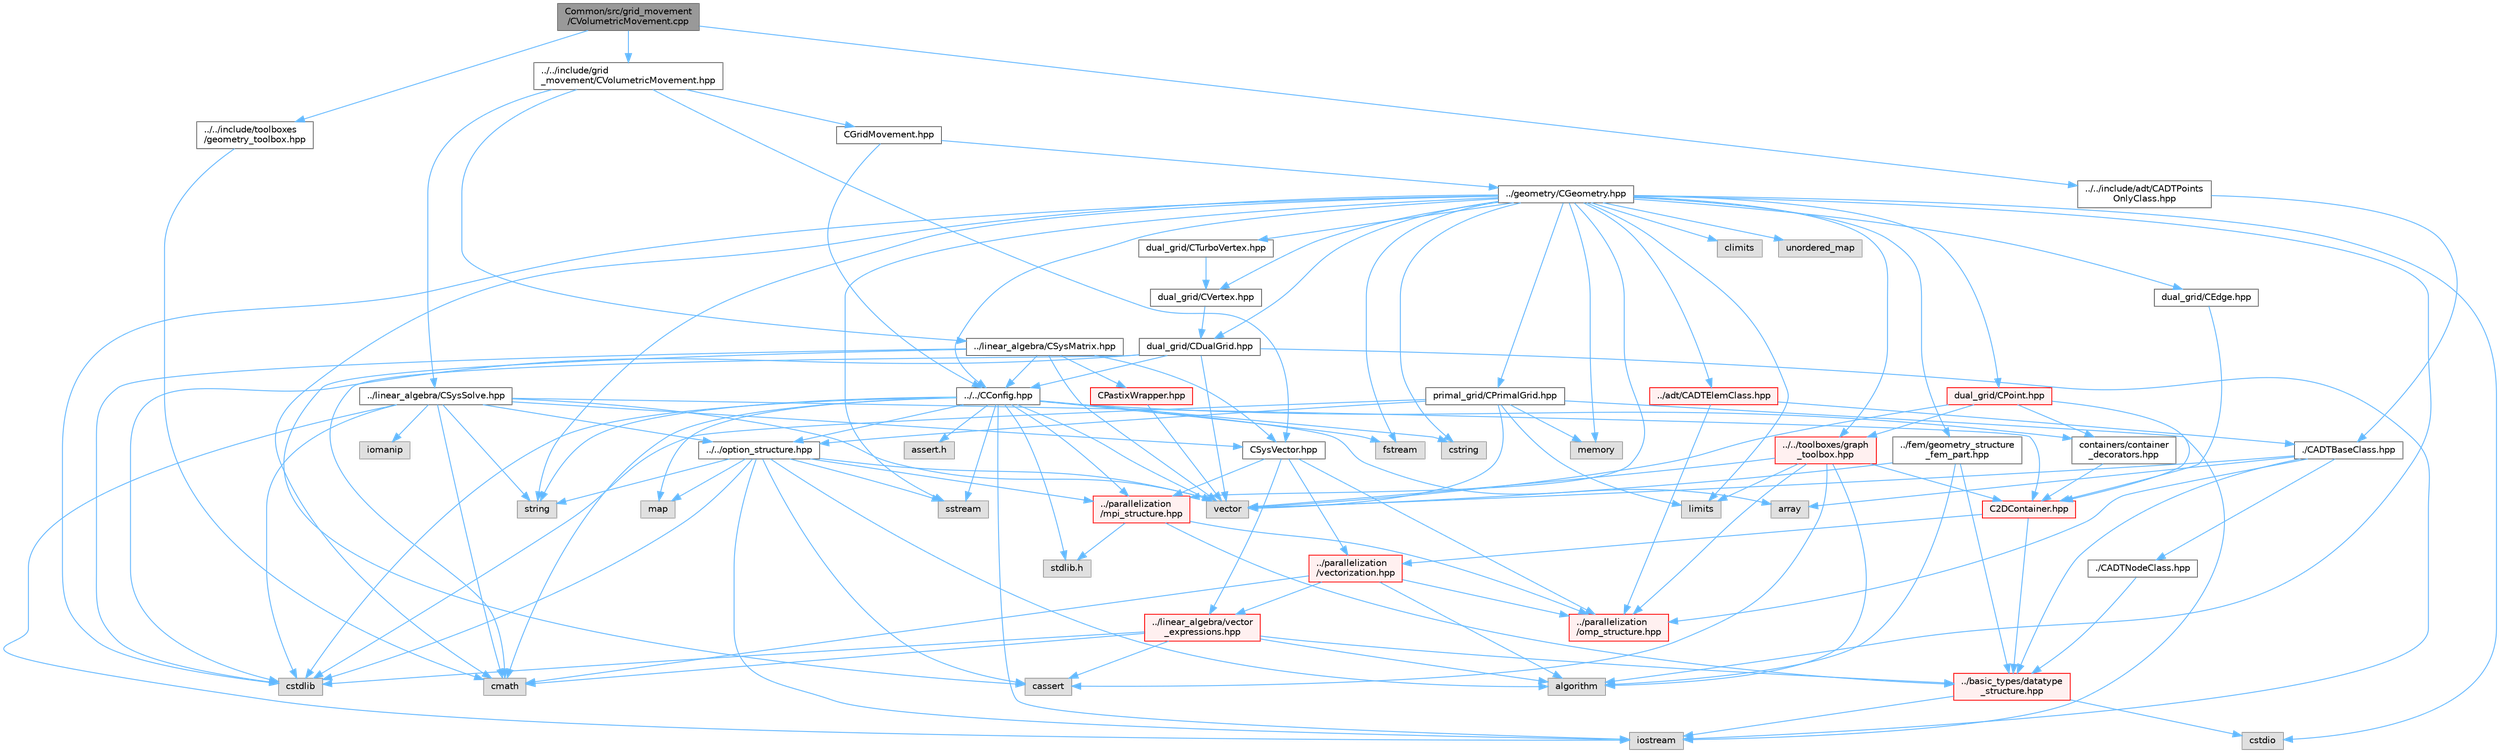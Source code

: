 digraph "Common/src/grid_movement/CVolumetricMovement.cpp"
{
 // LATEX_PDF_SIZE
  bgcolor="transparent";
  edge [fontname=Helvetica,fontsize=10,labelfontname=Helvetica,labelfontsize=10];
  node [fontname=Helvetica,fontsize=10,shape=box,height=0.2,width=0.4];
  Node1 [id="Node000001",label="Common/src/grid_movement\l/CVolumetricMovement.cpp",height=0.2,width=0.4,color="gray40", fillcolor="grey60", style="filled", fontcolor="black",tooltip="Subroutines for moving mesh volume elements."];
  Node1 -> Node2 [id="edge1_Node000001_Node000002",color="steelblue1",style="solid",tooltip=" "];
  Node2 [id="Node000002",label="../../include/grid\l_movement/CVolumetricMovement.hpp",height=0.2,width=0.4,color="grey40", fillcolor="white", style="filled",URL="$CVolumetricMovement_8hpp.html",tooltip="Headers of the CVolumetricMovement class."];
  Node2 -> Node3 [id="edge2_Node000002_Node000003",color="steelblue1",style="solid",tooltip=" "];
  Node3 [id="Node000003",label="CGridMovement.hpp",height=0.2,width=0.4,color="grey40", fillcolor="white", style="filled",URL="$CGridMovement_8hpp.html",tooltip="Headers of the CGridMovement class."];
  Node3 -> Node4 [id="edge3_Node000003_Node000004",color="steelblue1",style="solid",tooltip=" "];
  Node4 [id="Node000004",label="../geometry/CGeometry.hpp",height=0.2,width=0.4,color="grey40", fillcolor="white", style="filled",URL="$CGeometry_8hpp.html",tooltip="Headers of the main subroutines for creating the geometrical structure. The subroutines and functions..."];
  Node4 -> Node5 [id="edge4_Node000004_Node000005",color="steelblue1",style="solid",tooltip=" "];
  Node5 [id="Node000005",label="limits",height=0.2,width=0.4,color="grey60", fillcolor="#E0E0E0", style="filled",tooltip=" "];
  Node4 -> Node6 [id="edge5_Node000004_Node000006",color="steelblue1",style="solid",tooltip=" "];
  Node6 [id="Node000006",label="../parallelization\l/mpi_structure.hpp",height=0.2,width=0.4,color="red", fillcolor="#FFF0F0", style="filled",URL="$mpi__structure_8hpp.html",tooltip="Headers of the mpi interface for generalized datatypes. The subroutines and functions are in the mpi_..."];
  Node6 -> Node7 [id="edge6_Node000006_Node000007",color="steelblue1",style="solid",tooltip=" "];
  Node7 [id="Node000007",label="stdlib.h",height=0.2,width=0.4,color="grey60", fillcolor="#E0E0E0", style="filled",tooltip=" "];
  Node6 -> Node8 [id="edge7_Node000006_Node000008",color="steelblue1",style="solid",tooltip=" "];
  Node8 [id="Node000008",label="../basic_types/datatype\l_structure.hpp",height=0.2,width=0.4,color="red", fillcolor="#FFF0F0", style="filled",URL="$datatype__structure_8hpp.html",tooltip="Headers for generalized datatypes, defines an interface for AD types."];
  Node8 -> Node9 [id="edge8_Node000008_Node000009",color="steelblue1",style="solid",tooltip=" "];
  Node9 [id="Node000009",label="iostream",height=0.2,width=0.4,color="grey60", fillcolor="#E0E0E0", style="filled",tooltip=" "];
  Node8 -> Node11 [id="edge9_Node000008_Node000011",color="steelblue1",style="solid",tooltip=" "];
  Node11 [id="Node000011",label="cstdio",height=0.2,width=0.4,color="grey60", fillcolor="#E0E0E0", style="filled",tooltip=" "];
  Node6 -> Node15 [id="edge10_Node000006_Node000015",color="steelblue1",style="solid",tooltip=" "];
  Node15 [id="Node000015",label="../parallelization\l/omp_structure.hpp",height=0.2,width=0.4,color="red", fillcolor="#FFF0F0", style="filled",URL="$omp__structure_8hpp.html",tooltip="OpenMP interface header, provides compatibility functions if the code is built without OpenMP support..."];
  Node4 -> Node19 [id="edge11_Node000004_Node000019",color="steelblue1",style="solid",tooltip=" "];
  Node19 [id="Node000019",label="string",height=0.2,width=0.4,color="grey60", fillcolor="#E0E0E0", style="filled",tooltip=" "];
  Node4 -> Node20 [id="edge12_Node000004_Node000020",color="steelblue1",style="solid",tooltip=" "];
  Node20 [id="Node000020",label="fstream",height=0.2,width=0.4,color="grey60", fillcolor="#E0E0E0", style="filled",tooltip=" "];
  Node4 -> Node21 [id="edge13_Node000004_Node000021",color="steelblue1",style="solid",tooltip=" "];
  Node21 [id="Node000021",label="sstream",height=0.2,width=0.4,color="grey60", fillcolor="#E0E0E0", style="filled",tooltip=" "];
  Node4 -> Node22 [id="edge14_Node000004_Node000022",color="steelblue1",style="solid",tooltip=" "];
  Node22 [id="Node000022",label="cmath",height=0.2,width=0.4,color="grey60", fillcolor="#E0E0E0", style="filled",tooltip=" "];
  Node4 -> Node23 [id="edge15_Node000004_Node000023",color="steelblue1",style="solid",tooltip=" "];
  Node23 [id="Node000023",label="algorithm",height=0.2,width=0.4,color="grey60", fillcolor="#E0E0E0", style="filled",tooltip=" "];
  Node4 -> Node24 [id="edge16_Node000004_Node000024",color="steelblue1",style="solid",tooltip=" "];
  Node24 [id="Node000024",label="cstring",height=0.2,width=0.4,color="grey60", fillcolor="#E0E0E0", style="filled",tooltip=" "];
  Node4 -> Node11 [id="edge17_Node000004_Node000011",color="steelblue1",style="solid",tooltip=" "];
  Node4 -> Node25 [id="edge18_Node000004_Node000025",color="steelblue1",style="solid",tooltip=" "];
  Node25 [id="Node000025",label="cstdlib",height=0.2,width=0.4,color="grey60", fillcolor="#E0E0E0", style="filled",tooltip=" "];
  Node4 -> Node26 [id="edge19_Node000004_Node000026",color="steelblue1",style="solid",tooltip=" "];
  Node26 [id="Node000026",label="climits",height=0.2,width=0.4,color="grey60", fillcolor="#E0E0E0", style="filled",tooltip=" "];
  Node4 -> Node27 [id="edge20_Node000004_Node000027",color="steelblue1",style="solid",tooltip=" "];
  Node27 [id="Node000027",label="memory",height=0.2,width=0.4,color="grey60", fillcolor="#E0E0E0", style="filled",tooltip=" "];
  Node4 -> Node28 [id="edge21_Node000004_Node000028",color="steelblue1",style="solid",tooltip=" "];
  Node28 [id="Node000028",label="unordered_map",height=0.2,width=0.4,color="grey60", fillcolor="#E0E0E0", style="filled",tooltip=" "];
  Node4 -> Node29 [id="edge22_Node000004_Node000029",color="steelblue1",style="solid",tooltip=" "];
  Node29 [id="Node000029",label="primal_grid/CPrimalGrid.hpp",height=0.2,width=0.4,color="grey40", fillcolor="white", style="filled",URL="$CPrimalGrid_8hpp.html",tooltip="Headers of the main subroutines for storing the primal grid structure. The subroutines and functions ..."];
  Node29 -> Node9 [id="edge23_Node000029_Node000009",color="steelblue1",style="solid",tooltip=" "];
  Node29 -> Node30 [id="edge24_Node000029_Node000030",color="steelblue1",style="solid",tooltip=" "];
  Node30 [id="Node000030",label="vector",height=0.2,width=0.4,color="grey60", fillcolor="#E0E0E0", style="filled",tooltip=" "];
  Node29 -> Node5 [id="edge25_Node000029_Node000005",color="steelblue1",style="solid",tooltip=" "];
  Node29 -> Node25 [id="edge26_Node000029_Node000025",color="steelblue1",style="solid",tooltip=" "];
  Node29 -> Node27 [id="edge27_Node000029_Node000027",color="steelblue1",style="solid",tooltip=" "];
  Node29 -> Node31 [id="edge28_Node000029_Node000031",color="steelblue1",style="solid",tooltip=" "];
  Node31 [id="Node000031",label="../../option_structure.hpp",height=0.2,width=0.4,color="grey40", fillcolor="white", style="filled",URL="$option__structure_8hpp.html",tooltip="Defines classes for referencing options for easy input in CConfig."];
  Node31 -> Node6 [id="edge29_Node000031_Node000006",color="steelblue1",style="solid",tooltip=" "];
  Node31 -> Node9 [id="edge30_Node000031_Node000009",color="steelblue1",style="solid",tooltip=" "];
  Node31 -> Node21 [id="edge31_Node000031_Node000021",color="steelblue1",style="solid",tooltip=" "];
  Node31 -> Node19 [id="edge32_Node000031_Node000019",color="steelblue1",style="solid",tooltip=" "];
  Node31 -> Node30 [id="edge33_Node000031_Node000030",color="steelblue1",style="solid",tooltip=" "];
  Node31 -> Node32 [id="edge34_Node000031_Node000032",color="steelblue1",style="solid",tooltip=" "];
  Node32 [id="Node000032",label="map",height=0.2,width=0.4,color="grey60", fillcolor="#E0E0E0", style="filled",tooltip=" "];
  Node31 -> Node25 [id="edge35_Node000031_Node000025",color="steelblue1",style="solid",tooltip=" "];
  Node31 -> Node23 [id="edge36_Node000031_Node000023",color="steelblue1",style="solid",tooltip=" "];
  Node31 -> Node33 [id="edge37_Node000031_Node000033",color="steelblue1",style="solid",tooltip=" "];
  Node33 [id="Node000033",label="cassert",height=0.2,width=0.4,color="grey60", fillcolor="#E0E0E0", style="filled",tooltip=" "];
  Node4 -> Node34 [id="edge38_Node000004_Node000034",color="steelblue1",style="solid",tooltip=" "];
  Node34 [id="Node000034",label="dual_grid/CDualGrid.hpp",height=0.2,width=0.4,color="grey40", fillcolor="white", style="filled",URL="$CDualGrid_8hpp.html",tooltip="Headers of the main subroutines for doing the complete dual grid structure. The subroutines and funct..."];
  Node34 -> Node22 [id="edge39_Node000034_Node000022",color="steelblue1",style="solid",tooltip=" "];
  Node34 -> Node9 [id="edge40_Node000034_Node000009",color="steelblue1",style="solid",tooltip=" "];
  Node34 -> Node25 [id="edge41_Node000034_Node000025",color="steelblue1",style="solid",tooltip=" "];
  Node34 -> Node30 [id="edge42_Node000034_Node000030",color="steelblue1",style="solid",tooltip=" "];
  Node34 -> Node35 [id="edge43_Node000034_Node000035",color="steelblue1",style="solid",tooltip=" "];
  Node35 [id="Node000035",label="../../CConfig.hpp",height=0.2,width=0.4,color="grey40", fillcolor="white", style="filled",URL="$CConfig_8hpp.html",tooltip="All the information about the definition of the physical problem. The subroutines and functions are i..."];
  Node35 -> Node6 [id="edge44_Node000035_Node000006",color="steelblue1",style="solid",tooltip=" "];
  Node35 -> Node9 [id="edge45_Node000035_Node000009",color="steelblue1",style="solid",tooltip=" "];
  Node35 -> Node25 [id="edge46_Node000035_Node000025",color="steelblue1",style="solid",tooltip=" "];
  Node35 -> Node20 [id="edge47_Node000035_Node000020",color="steelblue1",style="solid",tooltip=" "];
  Node35 -> Node21 [id="edge48_Node000035_Node000021",color="steelblue1",style="solid",tooltip=" "];
  Node35 -> Node19 [id="edge49_Node000035_Node000019",color="steelblue1",style="solid",tooltip=" "];
  Node35 -> Node24 [id="edge50_Node000035_Node000024",color="steelblue1",style="solid",tooltip=" "];
  Node35 -> Node30 [id="edge51_Node000035_Node000030",color="steelblue1",style="solid",tooltip=" "];
  Node35 -> Node36 [id="edge52_Node000035_Node000036",color="steelblue1",style="solid",tooltip=" "];
  Node36 [id="Node000036",label="array",height=0.2,width=0.4,color="grey60", fillcolor="#E0E0E0", style="filled",tooltip=" "];
  Node35 -> Node7 [id="edge53_Node000035_Node000007",color="steelblue1",style="solid",tooltip=" "];
  Node35 -> Node22 [id="edge54_Node000035_Node000022",color="steelblue1",style="solid",tooltip=" "];
  Node35 -> Node32 [id="edge55_Node000035_Node000032",color="steelblue1",style="solid",tooltip=" "];
  Node35 -> Node37 [id="edge56_Node000035_Node000037",color="steelblue1",style="solid",tooltip=" "];
  Node37 [id="Node000037",label="assert.h",height=0.2,width=0.4,color="grey60", fillcolor="#E0E0E0", style="filled",tooltip=" "];
  Node35 -> Node31 [id="edge57_Node000035_Node000031",color="steelblue1",style="solid",tooltip=" "];
  Node35 -> Node38 [id="edge58_Node000035_Node000038",color="steelblue1",style="solid",tooltip=" "];
  Node38 [id="Node000038",label="containers/container\l_decorators.hpp",height=0.2,width=0.4,color="grey40", fillcolor="white", style="filled",URL="$container__decorators_8hpp.html",tooltip="Collection of small classes that decorate C2DContainer to augment its functionality,..."];
  Node38 -> Node39 [id="edge59_Node000038_Node000039",color="steelblue1",style="solid",tooltip=" "];
  Node39 [id="Node000039",label="C2DContainer.hpp",height=0.2,width=0.4,color="red", fillcolor="#FFF0F0", style="filled",URL="$C2DContainer_8hpp.html",tooltip="A templated vector/matrix object."];
  Node39 -> Node8 [id="edge60_Node000039_Node000008",color="steelblue1",style="solid",tooltip=" "];
  Node39 -> Node41 [id="edge61_Node000039_Node000041",color="steelblue1",style="solid",tooltip=" "];
  Node41 [id="Node000041",label="../parallelization\l/vectorization.hpp",height=0.2,width=0.4,color="red", fillcolor="#FFF0F0", style="filled",URL="$vectorization_8hpp.html",tooltip="Implementation of a portable SIMD type."];
  Node41 -> Node42 [id="edge62_Node000041_Node000042",color="steelblue1",style="solid",tooltip=" "];
  Node42 [id="Node000042",label="../linear_algebra/vector\l_expressions.hpp",height=0.2,width=0.4,color="red", fillcolor="#FFF0F0", style="filled",URL="$vector__expressions_8hpp.html",tooltip="Expression templates for vector types with coefficient-wise operations."];
  Node42 -> Node8 [id="edge63_Node000042_Node000008",color="steelblue1",style="solid",tooltip=" "];
  Node42 -> Node23 [id="edge64_Node000042_Node000023",color="steelblue1",style="solid",tooltip=" "];
  Node42 -> Node33 [id="edge65_Node000042_Node000033",color="steelblue1",style="solid",tooltip=" "];
  Node42 -> Node25 [id="edge66_Node000042_Node000025",color="steelblue1",style="solid",tooltip=" "];
  Node42 -> Node22 [id="edge67_Node000042_Node000022",color="steelblue1",style="solid",tooltip=" "];
  Node41 -> Node15 [id="edge68_Node000041_Node000015",color="steelblue1",style="solid",tooltip=" "];
  Node41 -> Node23 [id="edge69_Node000041_Node000023",color="steelblue1",style="solid",tooltip=" "];
  Node41 -> Node22 [id="edge70_Node000041_Node000022",color="steelblue1",style="solid",tooltip=" "];
  Node4 -> Node48 [id="edge71_Node000004_Node000048",color="steelblue1",style="solid",tooltip=" "];
  Node48 [id="Node000048",label="dual_grid/CPoint.hpp",height=0.2,width=0.4,color="red", fillcolor="#FFF0F0", style="filled",URL="$CPoint_8hpp.html",tooltip="Declaration of the point class that stores geometric and adjacency information for dual control volum..."];
  Node48 -> Node39 [id="edge72_Node000048_Node000039",color="steelblue1",style="solid",tooltip=" "];
  Node48 -> Node38 [id="edge73_Node000048_Node000038",color="steelblue1",style="solid",tooltip=" "];
  Node48 -> Node49 [id="edge74_Node000048_Node000049",color="steelblue1",style="solid",tooltip=" "];
  Node49 [id="Node000049",label="../../toolboxes/graph\l_toolbox.hpp",height=0.2,width=0.4,color="red", fillcolor="#FFF0F0", style="filled",URL="$graph__toolbox_8hpp.html",tooltip="Functions and classes to build/represent sparse graphs or sparse patterns."];
  Node49 -> Node39 [id="edge75_Node000049_Node000039",color="steelblue1",style="solid",tooltip=" "];
  Node49 -> Node15 [id="edge76_Node000049_Node000015",color="steelblue1",style="solid",tooltip=" "];
  Node49 -> Node30 [id="edge77_Node000049_Node000030",color="steelblue1",style="solid",tooltip=" "];
  Node49 -> Node5 [id="edge78_Node000049_Node000005",color="steelblue1",style="solid",tooltip=" "];
  Node49 -> Node33 [id="edge79_Node000049_Node000033",color="steelblue1",style="solid",tooltip=" "];
  Node49 -> Node23 [id="edge80_Node000049_Node000023",color="steelblue1",style="solid",tooltip=" "];
  Node48 -> Node30 [id="edge81_Node000048_Node000030",color="steelblue1",style="solid",tooltip=" "];
  Node4 -> Node53 [id="edge82_Node000004_Node000053",color="steelblue1",style="solid",tooltip=" "];
  Node53 [id="Node000053",label="dual_grid/CEdge.hpp",height=0.2,width=0.4,color="grey40", fillcolor="white", style="filled",URL="$CEdge_8hpp.html",tooltip="Declaration of the edge class CEdge.cpp file."];
  Node53 -> Node39 [id="edge83_Node000053_Node000039",color="steelblue1",style="solid",tooltip=" "];
  Node4 -> Node54 [id="edge84_Node000004_Node000054",color="steelblue1",style="solid",tooltip=" "];
  Node54 [id="Node000054",label="dual_grid/CVertex.hpp",height=0.2,width=0.4,color="grey40", fillcolor="white", style="filled",URL="$CVertex_8hpp.html",tooltip="Headers of the main subroutines for doing the complete dual grid structure. The subroutines and funct..."];
  Node54 -> Node34 [id="edge85_Node000054_Node000034",color="steelblue1",style="solid",tooltip=" "];
  Node4 -> Node55 [id="edge86_Node000004_Node000055",color="steelblue1",style="solid",tooltip=" "];
  Node55 [id="Node000055",label="dual_grid/CTurboVertex.hpp",height=0.2,width=0.4,color="grey40", fillcolor="white", style="filled",URL="$CTurboVertex_8hpp.html",tooltip="Headers of the main subroutines for doing the complete dual grid structure. The subroutines and funct..."];
  Node55 -> Node54 [id="edge87_Node000055_Node000054",color="steelblue1",style="solid",tooltip=" "];
  Node4 -> Node35 [id="edge88_Node000004_Node000035",color="steelblue1",style="solid",tooltip=" "];
  Node4 -> Node56 [id="edge89_Node000004_Node000056",color="steelblue1",style="solid",tooltip=" "];
  Node56 [id="Node000056",label="../fem/geometry_structure\l_fem_part.hpp",height=0.2,width=0.4,color="grey40", fillcolor="white", style="filled",URL="$geometry__structure__fem__part_8hpp.html",tooltip="Helper classes for the Fluid FEM solver."];
  Node56 -> Node8 [id="edge90_Node000056_Node000008",color="steelblue1",style="solid",tooltip=" "];
  Node56 -> Node30 [id="edge91_Node000056_Node000030",color="steelblue1",style="solid",tooltip=" "];
  Node56 -> Node23 [id="edge92_Node000056_Node000023",color="steelblue1",style="solid",tooltip=" "];
  Node4 -> Node49 [id="edge93_Node000004_Node000049",color="steelblue1",style="solid",tooltip=" "];
  Node4 -> Node57 [id="edge94_Node000004_Node000057",color="steelblue1",style="solid",tooltip=" "];
  Node57 [id="Node000057",label="../adt/CADTElemClass.hpp",height=0.2,width=0.4,color="red", fillcolor="#FFF0F0", style="filled",URL="$CADTElemClass_8hpp.html",tooltip="Class for storing an ADT of (linear) elements in an arbitrary number of dimensions."];
  Node57 -> Node58 [id="edge95_Node000057_Node000058",color="steelblue1",style="solid",tooltip=" "];
  Node58 [id="Node000058",label="./CADTBaseClass.hpp",height=0.2,width=0.4,color="grey40", fillcolor="white", style="filled",URL="$CADTBaseClass_8hpp.html",tooltip="Base class for storing an ADT in an arbitrary number of dimensions."];
  Node58 -> Node30 [id="edge96_Node000058_Node000030",color="steelblue1",style="solid",tooltip=" "];
  Node58 -> Node36 [id="edge97_Node000058_Node000036",color="steelblue1",style="solid",tooltip=" "];
  Node58 -> Node8 [id="edge98_Node000058_Node000008",color="steelblue1",style="solid",tooltip=" "];
  Node58 -> Node59 [id="edge99_Node000058_Node000059",color="steelblue1",style="solid",tooltip=" "];
  Node59 [id="Node000059",label="./CADTNodeClass.hpp",height=0.2,width=0.4,color="grey40", fillcolor="white", style="filled",URL="$CADTNodeClass_8hpp.html",tooltip="Class for storing the information needed in a node of an ADT."];
  Node59 -> Node8 [id="edge100_Node000059_Node000008",color="steelblue1",style="solid",tooltip=" "];
  Node58 -> Node15 [id="edge101_Node000058_Node000015",color="steelblue1",style="solid",tooltip=" "];
  Node57 -> Node15 [id="edge102_Node000057_Node000015",color="steelblue1",style="solid",tooltip=" "];
  Node3 -> Node35 [id="edge103_Node000003_Node000035",color="steelblue1",style="solid",tooltip=" "];
  Node2 -> Node61 [id="edge104_Node000002_Node000061",color="steelblue1",style="solid",tooltip=" "];
  Node61 [id="Node000061",label="../linear_algebra/CSysMatrix.hpp",height=0.2,width=0.4,color="grey40", fillcolor="white", style="filled",URL="$CSysMatrix_8hpp.html",tooltip="Declaration of the block-sparse matrix class. The implemtation is in CSysMatrix.cpp."];
  Node61 -> Node35 [id="edge105_Node000061_Node000035",color="steelblue1",style="solid",tooltip=" "];
  Node61 -> Node62 [id="edge106_Node000061_Node000062",color="steelblue1",style="solid",tooltip=" "];
  Node62 [id="Node000062",label="CSysVector.hpp",height=0.2,width=0.4,color="grey40", fillcolor="white", style="filled",URL="$CSysVector_8hpp.html",tooltip="Declararion and inlines of the vector class used in the solution of large, distributed,..."];
  Node62 -> Node6 [id="edge107_Node000062_Node000006",color="steelblue1",style="solid",tooltip=" "];
  Node62 -> Node15 [id="edge108_Node000062_Node000015",color="steelblue1",style="solid",tooltip=" "];
  Node62 -> Node41 [id="edge109_Node000062_Node000041",color="steelblue1",style="solid",tooltip=" "];
  Node62 -> Node42 [id="edge110_Node000062_Node000042",color="steelblue1",style="solid",tooltip=" "];
  Node61 -> Node63 [id="edge111_Node000061_Node000063",color="steelblue1",style="solid",tooltip=" "];
  Node63 [id="Node000063",label="CPastixWrapper.hpp",height=0.2,width=0.4,color="red", fillcolor="#FFF0F0", style="filled",URL="$CPastixWrapper_8hpp.html",tooltip="An interface to the INRIA solver PaStiX (http://pastix.gforge.inria.fr/files/README-txt...."];
  Node63 -> Node30 [id="edge112_Node000063_Node000030",color="steelblue1",style="solid",tooltip=" "];
  Node61 -> Node25 [id="edge113_Node000061_Node000025",color="steelblue1",style="solid",tooltip=" "];
  Node61 -> Node30 [id="edge114_Node000061_Node000030",color="steelblue1",style="solid",tooltip=" "];
  Node61 -> Node33 [id="edge115_Node000061_Node000033",color="steelblue1",style="solid",tooltip=" "];
  Node2 -> Node62 [id="edge116_Node000002_Node000062",color="steelblue1",style="solid",tooltip=" "];
  Node2 -> Node65 [id="edge117_Node000002_Node000065",color="steelblue1",style="solid",tooltip=" "];
  Node65 [id="Node000065",label="../linear_algebra/CSysSolve.hpp",height=0.2,width=0.4,color="grey40", fillcolor="white", style="filled",URL="$CSysSolve_8hpp.html",tooltip="Headers for the classes related to linear solvers (CG, FGMRES, etc) The subroutines and functions are..."];
  Node65 -> Node39 [id="edge118_Node000065_Node000039",color="steelblue1",style="solid",tooltip=" "];
  Node65 -> Node22 [id="edge119_Node000065_Node000022",color="steelblue1",style="solid",tooltip=" "];
  Node65 -> Node30 [id="edge120_Node000065_Node000030",color="steelblue1",style="solid",tooltip=" "];
  Node65 -> Node9 [id="edge121_Node000065_Node000009",color="steelblue1",style="solid",tooltip=" "];
  Node65 -> Node25 [id="edge122_Node000065_Node000025",color="steelblue1",style="solid",tooltip=" "];
  Node65 -> Node66 [id="edge123_Node000065_Node000066",color="steelblue1",style="solid",tooltip=" "];
  Node66 [id="Node000066",label="iomanip",height=0.2,width=0.4,color="grey60", fillcolor="#E0E0E0", style="filled",tooltip=" "];
  Node65 -> Node19 [id="edge124_Node000065_Node000019",color="steelblue1",style="solid",tooltip=" "];
  Node65 -> Node62 [id="edge125_Node000065_Node000062",color="steelblue1",style="solid",tooltip=" "];
  Node65 -> Node31 [id="edge126_Node000065_Node000031",color="steelblue1",style="solid",tooltip=" "];
  Node1 -> Node67 [id="edge127_Node000001_Node000067",color="steelblue1",style="solid",tooltip=" "];
  Node67 [id="Node000067",label="../../include/adt/CADTPoints\lOnlyClass.hpp",height=0.2,width=0.4,color="grey40", fillcolor="white", style="filled",URL="$CADTPointsOnlyClass_8hpp.html",tooltip="Class for storing an ADT of only points in an arbitrary number of dimensions."];
  Node67 -> Node58 [id="edge128_Node000067_Node000058",color="steelblue1",style="solid",tooltip=" "];
  Node1 -> Node68 [id="edge129_Node000001_Node000068",color="steelblue1",style="solid",tooltip=" "];
  Node68 [id="Node000068",label="../../include/toolboxes\l/geometry_toolbox.hpp",height=0.2,width=0.4,color="grey40", fillcolor="white", style="filled",URL="$geometry__toolbox_8hpp.html",tooltip="Collection of common lightweight geometry-oriented methods."];
  Node68 -> Node22 [id="edge130_Node000068_Node000022",color="steelblue1",style="solid",tooltip=" "];
}
